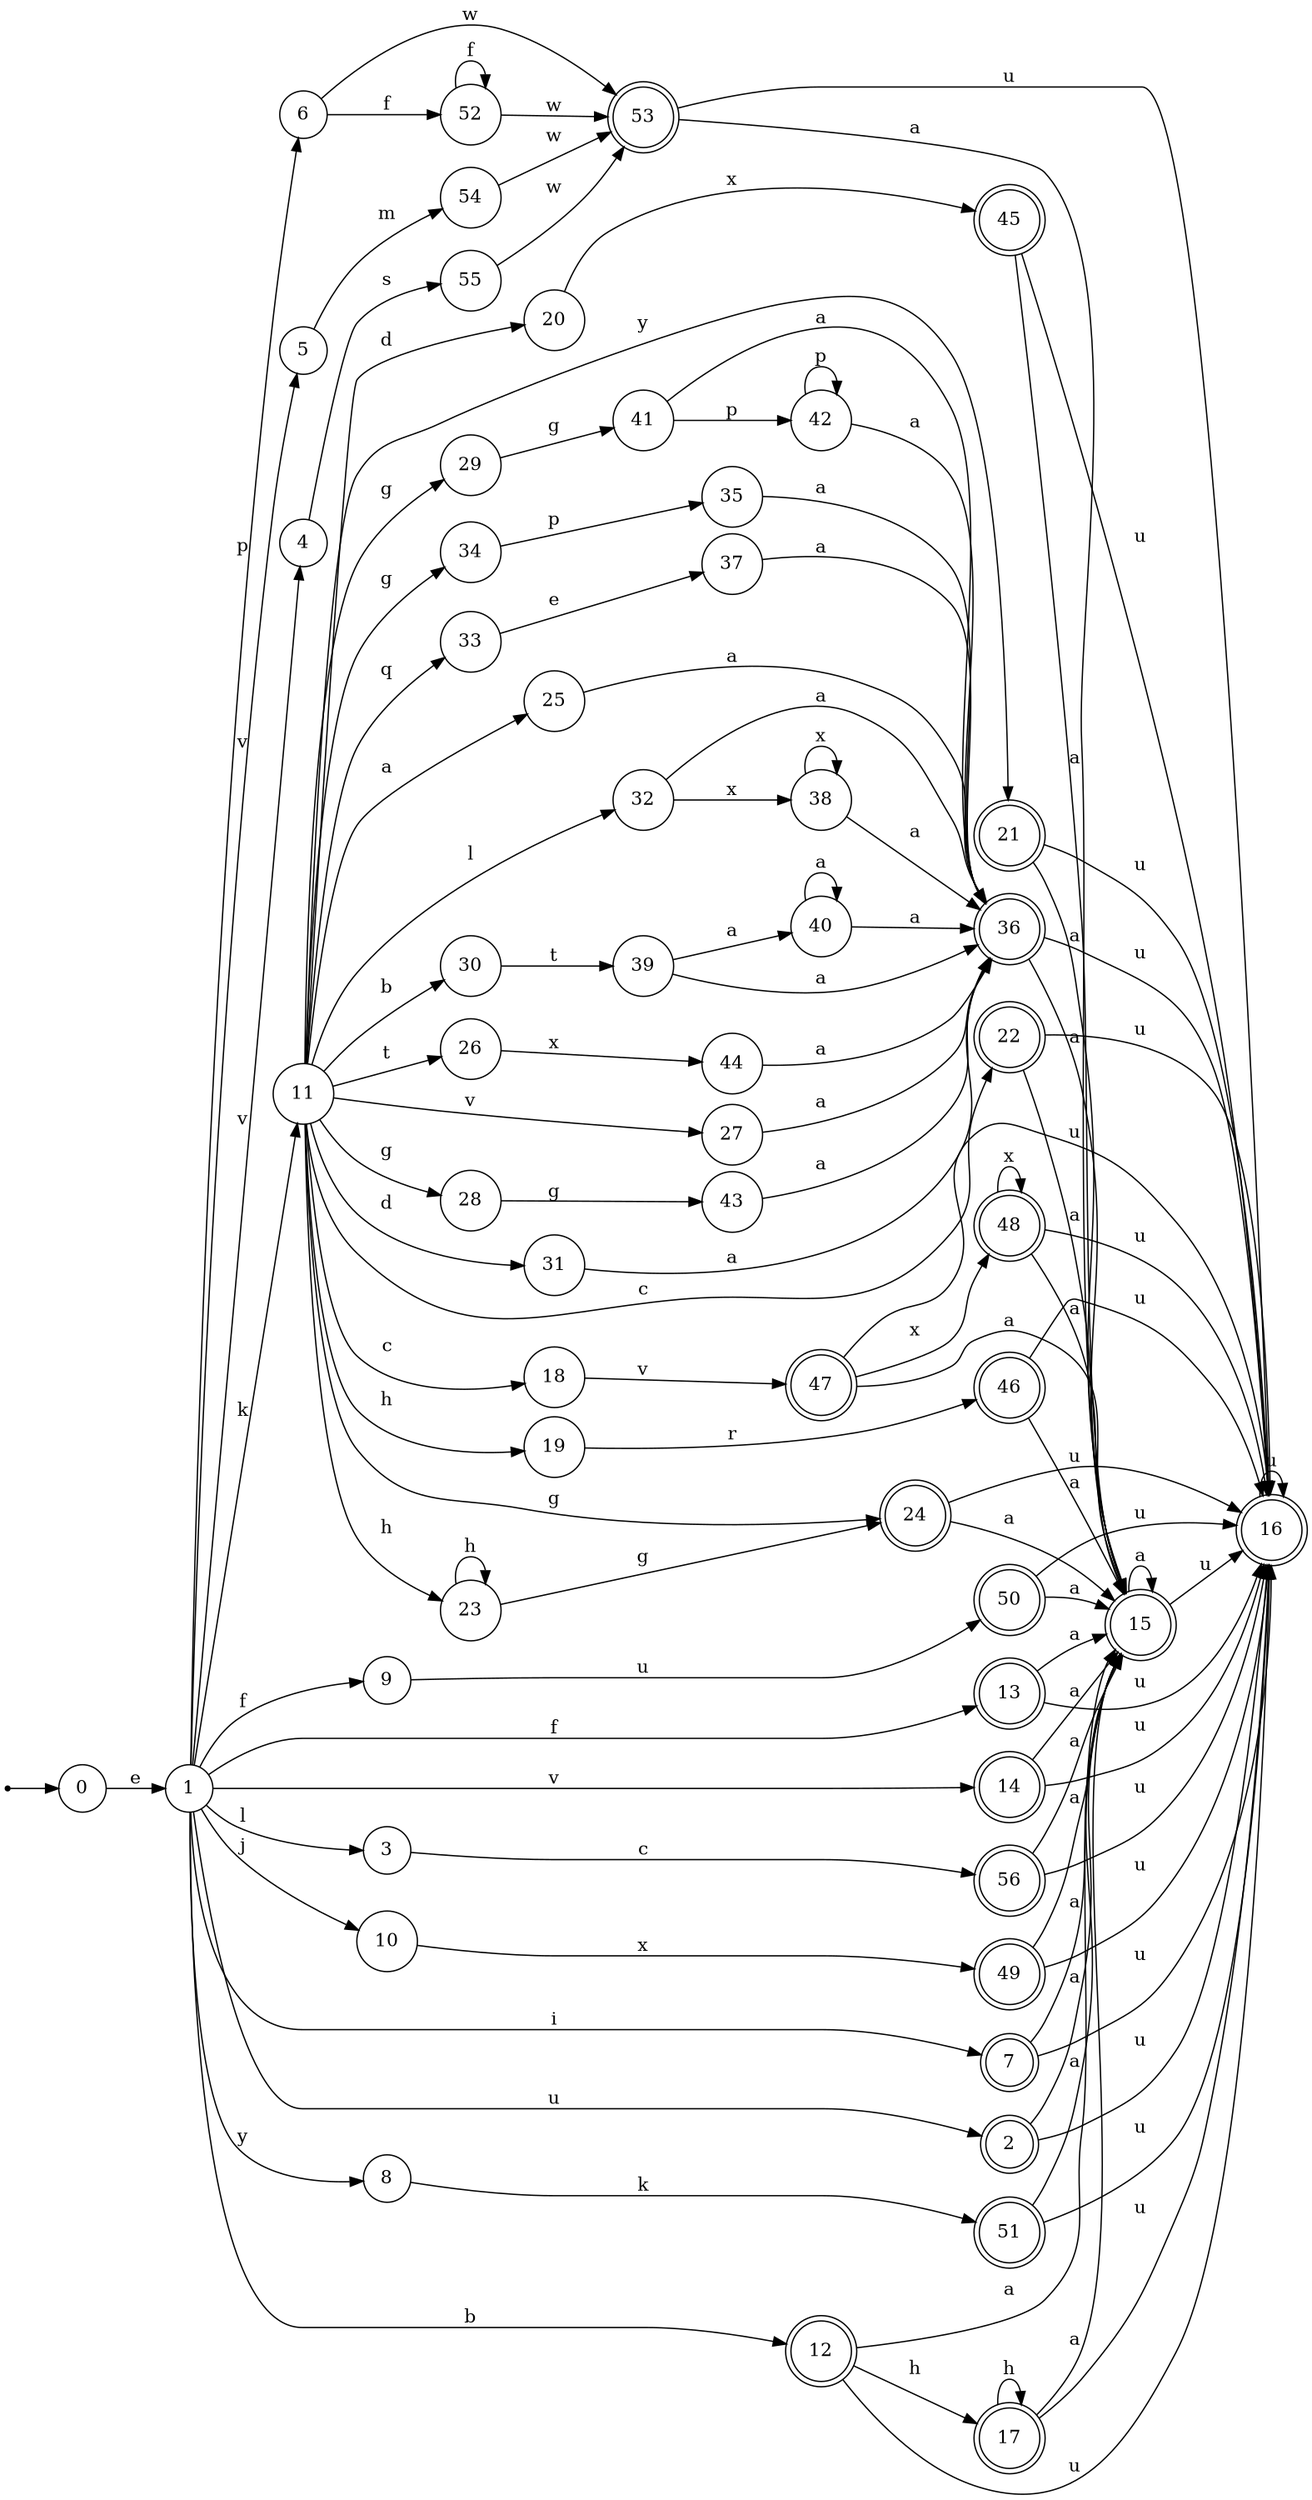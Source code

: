 digraph finite_state_machine {
rankdir=LR;
size="20,20";
node [shape = point]; "dummy0"
node [shape = circle]; "0";
"dummy0" -> "0";
node [shape = circle]; "1";
node [shape = doublecircle]; "2";node [shape = circle]; "3";
node [shape = circle]; "4";
node [shape = circle]; "5";
node [shape = circle]; "6";
node [shape = doublecircle]; "7";node [shape = circle]; "8";
node [shape = circle]; "9";
node [shape = circle]; "10";
node [shape = circle]; "11";
node [shape = doublecircle]; "12";node [shape = doublecircle]; "13";node [shape = doublecircle]; "14";node [shape = doublecircle]; "15";node [shape = doublecircle]; "16";node [shape = doublecircle]; "17";node [shape = circle]; "18";
node [shape = circle]; "19";
node [shape = circle]; "20";
node [shape = doublecircle]; "21";node [shape = doublecircle]; "22";node [shape = circle]; "23";
node [shape = doublecircle]; "24";node [shape = circle]; "25";
node [shape = circle]; "26";
node [shape = circle]; "27";
node [shape = circle]; "28";
node [shape = circle]; "29";
node [shape = circle]; "30";
node [shape = circle]; "31";
node [shape = circle]; "32";
node [shape = circle]; "33";
node [shape = circle]; "34";
node [shape = circle]; "35";
node [shape = doublecircle]; "36";node [shape = circle]; "37";
node [shape = circle]; "38";
node [shape = circle]; "39";
node [shape = circle]; "40";
node [shape = circle]; "41";
node [shape = circle]; "42";
node [shape = circle]; "43";
node [shape = circle]; "44";
node [shape = doublecircle]; "45";node [shape = doublecircle]; "46";node [shape = doublecircle]; "47";node [shape = doublecircle]; "48";node [shape = doublecircle]; "49";node [shape = doublecircle]; "50";node [shape = doublecircle]; "51";node [shape = circle]; "52";
node [shape = doublecircle]; "53";node [shape = circle]; "54";
node [shape = circle]; "55";
node [shape = doublecircle]; "56";"0" -> "1" [label = "e"];
 "1" -> "2" [label = "u"];
 "1" -> "3" [label = "l"];
 "1" -> "4" [label = "v"];
 "1" -> "5" [label = "v"];
 "1" -> "14" [label = "v"];
 "1" -> "6" [label = "p"];
 "1" -> "7" [label = "i"];
 "1" -> "8" [label = "y"];
 "1" -> "9" [label = "f"];
 "1" -> "13" [label = "f"];
 "1" -> "10" [label = "j"];
 "1" -> "11" [label = "k"];
 "1" -> "12" [label = "b"];
 "14" -> "15" [label = "a"];
 "14" -> "16" [label = "u"];
 "16" -> "16" [label = "u"];
 "15" -> "15" [label = "a"];
 "15" -> "16" [label = "u"];
 "13" -> "15" [label = "a"];
 "13" -> "16" [label = "u"];
 "12" -> "17" [label = "h"];
 "12" -> "15" [label = "a"];
 "12" -> "16" [label = "u"];
 "17" -> "17" [label = "h"];
 "17" -> "15" [label = "a"];
 "17" -> "16" [label = "u"];
 "11" -> "18" [label = "c"];
 "11" -> "22" [label = "c"];
 "11" -> "19" [label = "h"];
 "11" -> "23" [label = "h"];
 "11" -> "20" [label = "d"];
 "11" -> "31" [label = "d"];
 "11" -> "21" [label = "y"];
 "11" -> "24" [label = "g"];
 "11" -> "34" [label = "g"];
 "11" -> "28" [label = "g"];
 "11" -> "29" [label = "g"];
 "11" -> "25" [label = "a"];
 "11" -> "26" [label = "t"];
 "11" -> "27" [label = "v"];
 "11" -> "30" [label = "b"];
 "11" -> "32" [label = "l"];
 "11" -> "33" [label = "q"];
 "34" -> "35" [label = "p"];
 "35" -> "36" [label = "a"];
 "36" -> "15" [label = "a"];
 "36" -> "16" [label = "u"];
 "33" -> "37" [label = "e"];
 "37" -> "36" [label = "a"];
 "32" -> "38" [label = "x"];
 "32" -> "36" [label = "a"];
 "38" -> "38" [label = "x"];
 "38" -> "36" [label = "a"];
 "31" -> "36" [label = "a"];
 "30" -> "39" [label = "t"];
 "39" -> "40" [label = "a"];
 "39" -> "36" [label = "a"];
 "40" -> "40" [label = "a"];
 "40" -> "36" [label = "a"];
 "29" -> "41" [label = "g"];
 "41" -> "42" [label = "p"];
 "41" -> "36" [label = "a"];
 "42" -> "42" [label = "p"];
 "42" -> "36" [label = "a"];
 "28" -> "43" [label = "g"];
 "43" -> "36" [label = "a"];
 "27" -> "36" [label = "a"];
 "26" -> "44" [label = "x"];
 "44" -> "36" [label = "a"];
 "25" -> "36" [label = "a"];
 "24" -> "15" [label = "a"];
 "24" -> "16" [label = "u"];
 "23" -> "23" [label = "h"];
 "23" -> "24" [label = "g"];
 "22" -> "15" [label = "a"];
 "22" -> "16" [label = "u"];
 "21" -> "15" [label = "a"];
 "21" -> "16" [label = "u"];
 "20" -> "45" [label = "x"];
 "45" -> "15" [label = "a"];
 "45" -> "16" [label = "u"];
 "19" -> "46" [label = "r"];
 "46" -> "15" [label = "a"];
 "46" -> "16" [label = "u"];
 "18" -> "47" [label = "v"];
 "47" -> "48" [label = "x"];
 "47" -> "15" [label = "a"];
 "47" -> "16" [label = "u"];
 "48" -> "48" [label = "x"];
 "48" -> "15" [label = "a"];
 "48" -> "16" [label = "u"];
 "10" -> "49" [label = "x"];
 "49" -> "15" [label = "a"];
 "49" -> "16" [label = "u"];
 "9" -> "50" [label = "u"];
 "50" -> "15" [label = "a"];
 "50" -> "16" [label = "u"];
 "8" -> "51" [label = "k"];
 "51" -> "15" [label = "a"];
 "51" -> "16" [label = "u"];
 "7" -> "15" [label = "a"];
 "7" -> "16" [label = "u"];
 "6" -> "52" [label = "f"];
 "6" -> "53" [label = "w"];
 "53" -> "15" [label = "a"];
 "53" -> "16" [label = "u"];
 "52" -> "52" [label = "f"];
 "52" -> "53" [label = "w"];
 "5" -> "54" [label = "m"];
 "54" -> "53" [label = "w"];
 "4" -> "55" [label = "s"];
 "55" -> "53" [label = "w"];
 "3" -> "56" [label = "c"];
 "56" -> "15" [label = "a"];
 "56" -> "16" [label = "u"];
 "2" -> "15" [label = "a"];
 "2" -> "16" [label = "u"];
 }
